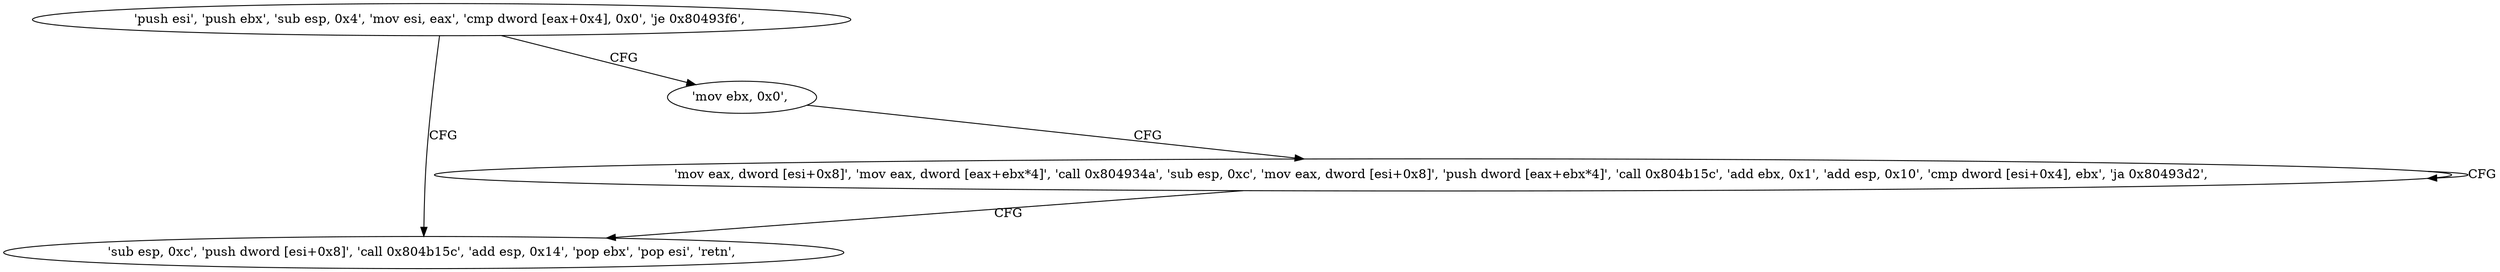 digraph "func" {
"134517696" [label = "'push esi', 'push ebx', 'sub esp, 0x4', 'mov esi, eax', 'cmp dword [eax+0x4], 0x0', 'je 0x80493f6', " ]
"134517750" [label = "'sub esp, 0xc', 'push dword [esi+0x8]', 'call 0x804b15c', 'add esp, 0x14', 'pop ebx', 'pop esi', 'retn', " ]
"134517709" [label = "'mov ebx, 0x0', " ]
"134517714" [label = "'mov eax, dword [esi+0x8]', 'mov eax, dword [eax+ebx*4]', 'call 0x804934a', 'sub esp, 0xc', 'mov eax, dword [esi+0x8]', 'push dword [eax+ebx*4]', 'call 0x804b15c', 'add ebx, 0x1', 'add esp, 0x10', 'cmp dword [esi+0x4], ebx', 'ja 0x80493d2', " ]
"134517696" -> "134517750" [ label = "CFG" ]
"134517696" -> "134517709" [ label = "CFG" ]
"134517709" -> "134517714" [ label = "CFG" ]
"134517714" -> "134517714" [ label = "CFG" ]
"134517714" -> "134517750" [ label = "CFG" ]
}
